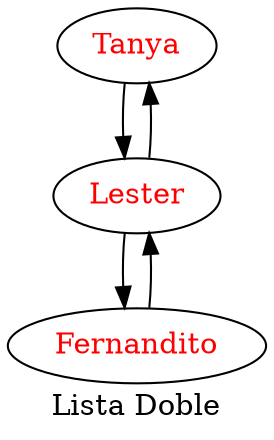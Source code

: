 digraph ListaDoble{
 label="Lista Doble"
 	node [fontcolor="red",height=0.5,color="black"]
 	edge [color="black", dir=fordware]
nodo0[label= "Tanya"];
nodo1[label= "Lester"];
nodo2[label= "Fernandito"];
nodo0-> nodo1;
nodo1-> nodo0;
nodo1-> nodo2;
nodo2-> nodo1;

}